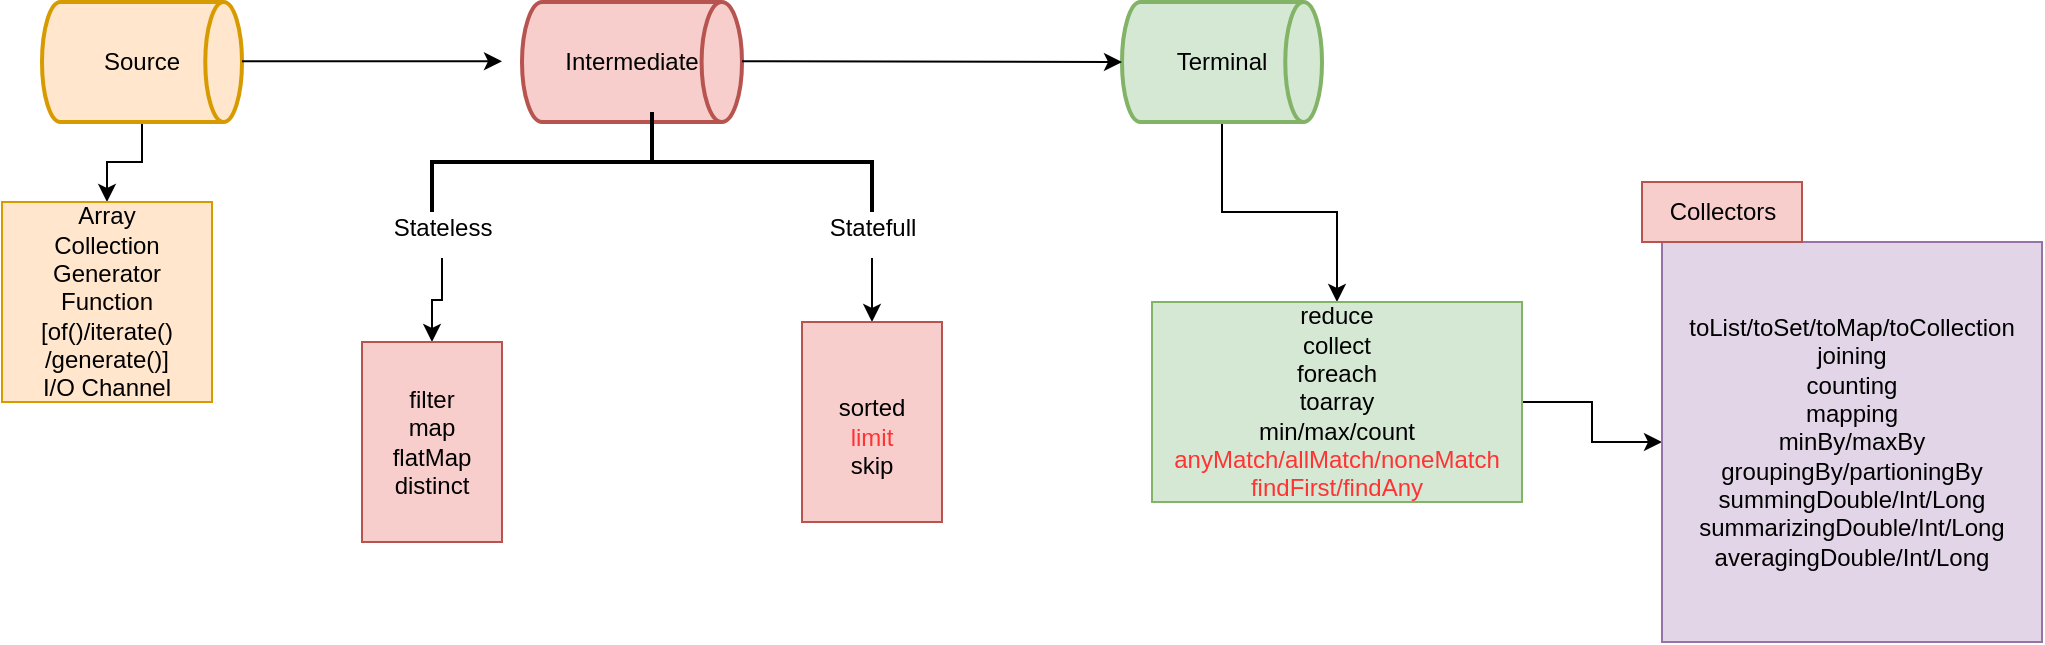 <mxfile version="21.5.0" type="device">
  <diagram name="Page-1" id="2NEL6t4SVE8KoHk-mizd">
    <mxGraphModel dx="989" dy="488" grid="1" gridSize="10" guides="1" tooltips="1" connect="1" arrows="1" fold="1" page="1" pageScale="1" pageWidth="850" pageHeight="1100" math="0" shadow="0">
      <root>
        <mxCell id="0" />
        <mxCell id="1" parent="0" />
        <mxCell id="nfil87yy331nHhgnekXs-24" value="" style="edgeStyle=orthogonalEdgeStyle;rounded=0;orthogonalLoop=1;jettySize=auto;html=1;" edge="1" parent="1" source="nfil87yy331nHhgnekXs-1" target="nfil87yy331nHhgnekXs-9">
          <mxGeometry relative="1" as="geometry" />
        </mxCell>
        <mxCell id="nfil87yy331nHhgnekXs-1" value="Source" style="strokeWidth=2;html=1;shape=mxgraph.flowchart.direct_data;whiteSpace=wrap;fillColor=#ffe6cc;strokeColor=#d79b00;" vertex="1" parent="1">
          <mxGeometry x="170" y="250" width="100" height="60" as="geometry" />
        </mxCell>
        <mxCell id="nfil87yy331nHhgnekXs-2" value="Intermediate" style="strokeWidth=2;html=1;shape=mxgraph.flowchart.direct_data;whiteSpace=wrap;fillColor=#f8cecc;strokeColor=#b85450;" vertex="1" parent="1">
          <mxGeometry x="410" y="250" width="110" height="60" as="geometry" />
        </mxCell>
        <mxCell id="nfil87yy331nHhgnekXs-23" style="edgeStyle=orthogonalEdgeStyle;rounded=0;orthogonalLoop=1;jettySize=auto;html=1;entryX=0.5;entryY=0;entryDx=0;entryDy=0;" edge="1" parent="1" source="nfil87yy331nHhgnekXs-3" target="nfil87yy331nHhgnekXs-17">
          <mxGeometry relative="1" as="geometry" />
        </mxCell>
        <mxCell id="nfil87yy331nHhgnekXs-3" value="Terminal" style="strokeWidth=2;html=1;shape=mxgraph.flowchart.direct_data;whiteSpace=wrap;fillColor=#d5e8d4;strokeColor=#82b366;" vertex="1" parent="1">
          <mxGeometry x="710" y="250" width="100" height="60" as="geometry" />
        </mxCell>
        <mxCell id="nfil87yy331nHhgnekXs-7" value="" style="endArrow=classic;html=1;rounded=0;" edge="1" parent="1">
          <mxGeometry width="50" height="50" relative="1" as="geometry">
            <mxPoint x="270" y="279.66" as="sourcePoint" />
            <mxPoint x="400" y="279.66" as="targetPoint" />
          </mxGeometry>
        </mxCell>
        <mxCell id="nfil87yy331nHhgnekXs-8" value="" style="endArrow=classic;html=1;rounded=0;entryX=0;entryY=0.5;entryDx=0;entryDy=0;entryPerimeter=0;" edge="1" parent="1" target="nfil87yy331nHhgnekXs-3">
          <mxGeometry width="50" height="50" relative="1" as="geometry">
            <mxPoint x="520" y="279.66" as="sourcePoint" />
            <mxPoint x="650" y="279.66" as="targetPoint" />
          </mxGeometry>
        </mxCell>
        <mxCell id="nfil87yy331nHhgnekXs-9" value="Array&lt;br&gt;Collection&lt;br&gt;Generator Function&lt;br&gt;[of()/iterate()&lt;br&gt;/generate()]&lt;br&gt;I/O Channel" style="rounded=0;whiteSpace=wrap;html=1;fillColor=#ffe6cc;strokeColor=#d79b00;" vertex="1" parent="1">
          <mxGeometry x="150" y="350" width="105" height="100" as="geometry" />
        </mxCell>
        <mxCell id="nfil87yy331nHhgnekXs-10" value="" style="strokeWidth=2;html=1;shape=mxgraph.flowchart.annotation_2;align=left;labelPosition=right;pointerEvents=1;rotation=90;" vertex="1" parent="1">
          <mxGeometry x="450" y="220" width="50" height="220" as="geometry" />
        </mxCell>
        <mxCell id="nfil87yy331nHhgnekXs-15" value="" style="edgeStyle=orthogonalEdgeStyle;rounded=0;orthogonalLoop=1;jettySize=auto;html=1;" edge="1" parent="1" source="nfil87yy331nHhgnekXs-11" target="nfil87yy331nHhgnekXs-13">
          <mxGeometry relative="1" as="geometry" />
        </mxCell>
        <mxCell id="nfil87yy331nHhgnekXs-11" value="Stateless" style="text;html=1;align=center;verticalAlign=middle;resizable=0;points=[];autosize=1;strokeColor=none;fillColor=none;" vertex="1" parent="1">
          <mxGeometry x="335" y="348" width="70" height="30" as="geometry" />
        </mxCell>
        <mxCell id="nfil87yy331nHhgnekXs-16" value="" style="edgeStyle=orthogonalEdgeStyle;rounded=0;orthogonalLoop=1;jettySize=auto;html=1;" edge="1" parent="1" source="nfil87yy331nHhgnekXs-12" target="nfil87yy331nHhgnekXs-14">
          <mxGeometry relative="1" as="geometry" />
        </mxCell>
        <mxCell id="nfil87yy331nHhgnekXs-12" value="Statefull" style="text;html=1;align=center;verticalAlign=middle;resizable=0;points=[];autosize=1;strokeColor=none;fillColor=none;" vertex="1" parent="1">
          <mxGeometry x="550" y="348" width="70" height="30" as="geometry" />
        </mxCell>
        <mxCell id="nfil87yy331nHhgnekXs-13" value="filter&lt;br&gt;map&lt;br&gt;flatMap&lt;br&gt;distinct" style="rounded=0;whiteSpace=wrap;html=1;fillColor=#f8cecc;strokeColor=#b85450;" vertex="1" parent="1">
          <mxGeometry x="330" y="420" width="70" height="100" as="geometry" />
        </mxCell>
        <mxCell id="nfil87yy331nHhgnekXs-14" value="&lt;br&gt;sorted&lt;br&gt;&lt;font color=&quot;#ff3333&quot;&gt;limit&lt;/font&gt;&lt;br&gt;skip" style="rounded=0;whiteSpace=wrap;html=1;fillColor=#f8cecc;strokeColor=#b85450;" vertex="1" parent="1">
          <mxGeometry x="550" y="410" width="70" height="100" as="geometry" />
        </mxCell>
        <mxCell id="nfil87yy331nHhgnekXs-19" value="" style="edgeStyle=orthogonalEdgeStyle;rounded=0;orthogonalLoop=1;jettySize=auto;html=1;" edge="1" parent="1" source="nfil87yy331nHhgnekXs-17" target="nfil87yy331nHhgnekXs-18">
          <mxGeometry relative="1" as="geometry" />
        </mxCell>
        <mxCell id="nfil87yy331nHhgnekXs-17" value="reduce&lt;br&gt;collect&lt;br&gt;foreach&lt;br&gt;toarray&lt;br&gt;min/max/count&lt;br&gt;&lt;font color=&quot;#ff3333&quot;&gt;anyMatch/allMatch/noneMatch&lt;br&gt;findFirst/findAny&lt;/font&gt;" style="rounded=0;whiteSpace=wrap;html=1;fillColor=#d5e8d4;strokeColor=#82b366;" vertex="1" parent="1">
          <mxGeometry x="725" y="400" width="185" height="100" as="geometry" />
        </mxCell>
        <mxCell id="nfil87yy331nHhgnekXs-18" value="toList/toSet/toMap/toCollection&lt;br&gt;joining&lt;br&gt;counting&lt;br&gt;mapping&lt;br&gt;minBy/maxBy&lt;br&gt;groupingBy/partioningBy&lt;br&gt;summingDouble/Int/Long&lt;br&gt;summarizingDouble/Int/Long&lt;br style=&quot;border-color: var(--border-color);&quot;&gt;averagingDouble/Int/Long&lt;br&gt;&lt;div style=&quot;&quot;&gt;&lt;/div&gt;" style="whiteSpace=wrap;html=1;rounded=0;align=center;fillColor=#e1d5e7;strokeColor=#9673a6;" vertex="1" parent="1">
          <mxGeometry x="980" y="370" width="190" height="200" as="geometry" />
        </mxCell>
        <mxCell id="nfil87yy331nHhgnekXs-20" value="Collectors" style="text;html=1;align=center;verticalAlign=middle;resizable=0;points=[];autosize=1;strokeColor=#b85450;fillColor=#f8cecc;" vertex="1" parent="1">
          <mxGeometry x="970" y="340" width="80" height="30" as="geometry" />
        </mxCell>
      </root>
    </mxGraphModel>
  </diagram>
</mxfile>
